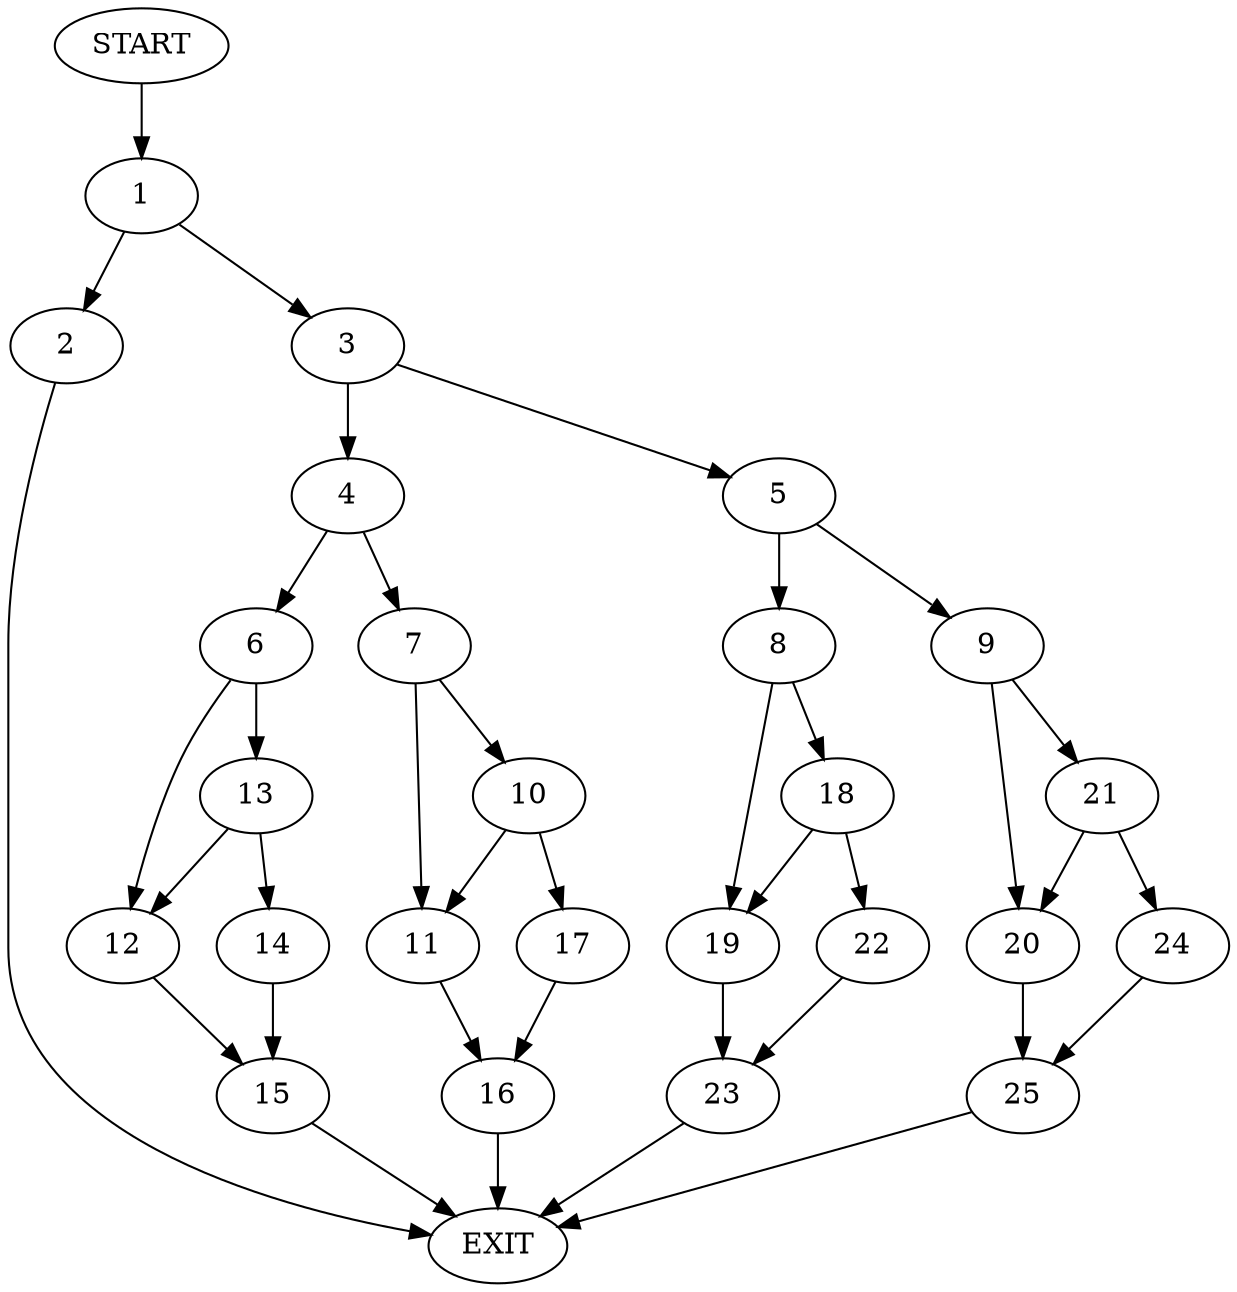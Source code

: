 digraph {
0 [label="START"]
26 [label="EXIT"]
0 -> 1
1 -> 2
1 -> 3
2 -> 26
3 -> 4
3 -> 5
4 -> 6
4 -> 7
5 -> 8
5 -> 9
7 -> 10
7 -> 11
6 -> 12
6 -> 13
13 -> 12
13 -> 14
12 -> 15
14 -> 15
15 -> 26
11 -> 16
10 -> 17
10 -> 11
17 -> 16
16 -> 26
8 -> 18
8 -> 19
9 -> 20
9 -> 21
18 -> 19
18 -> 22
19 -> 23
22 -> 23
23 -> 26
21 -> 20
21 -> 24
20 -> 25
24 -> 25
25 -> 26
}

